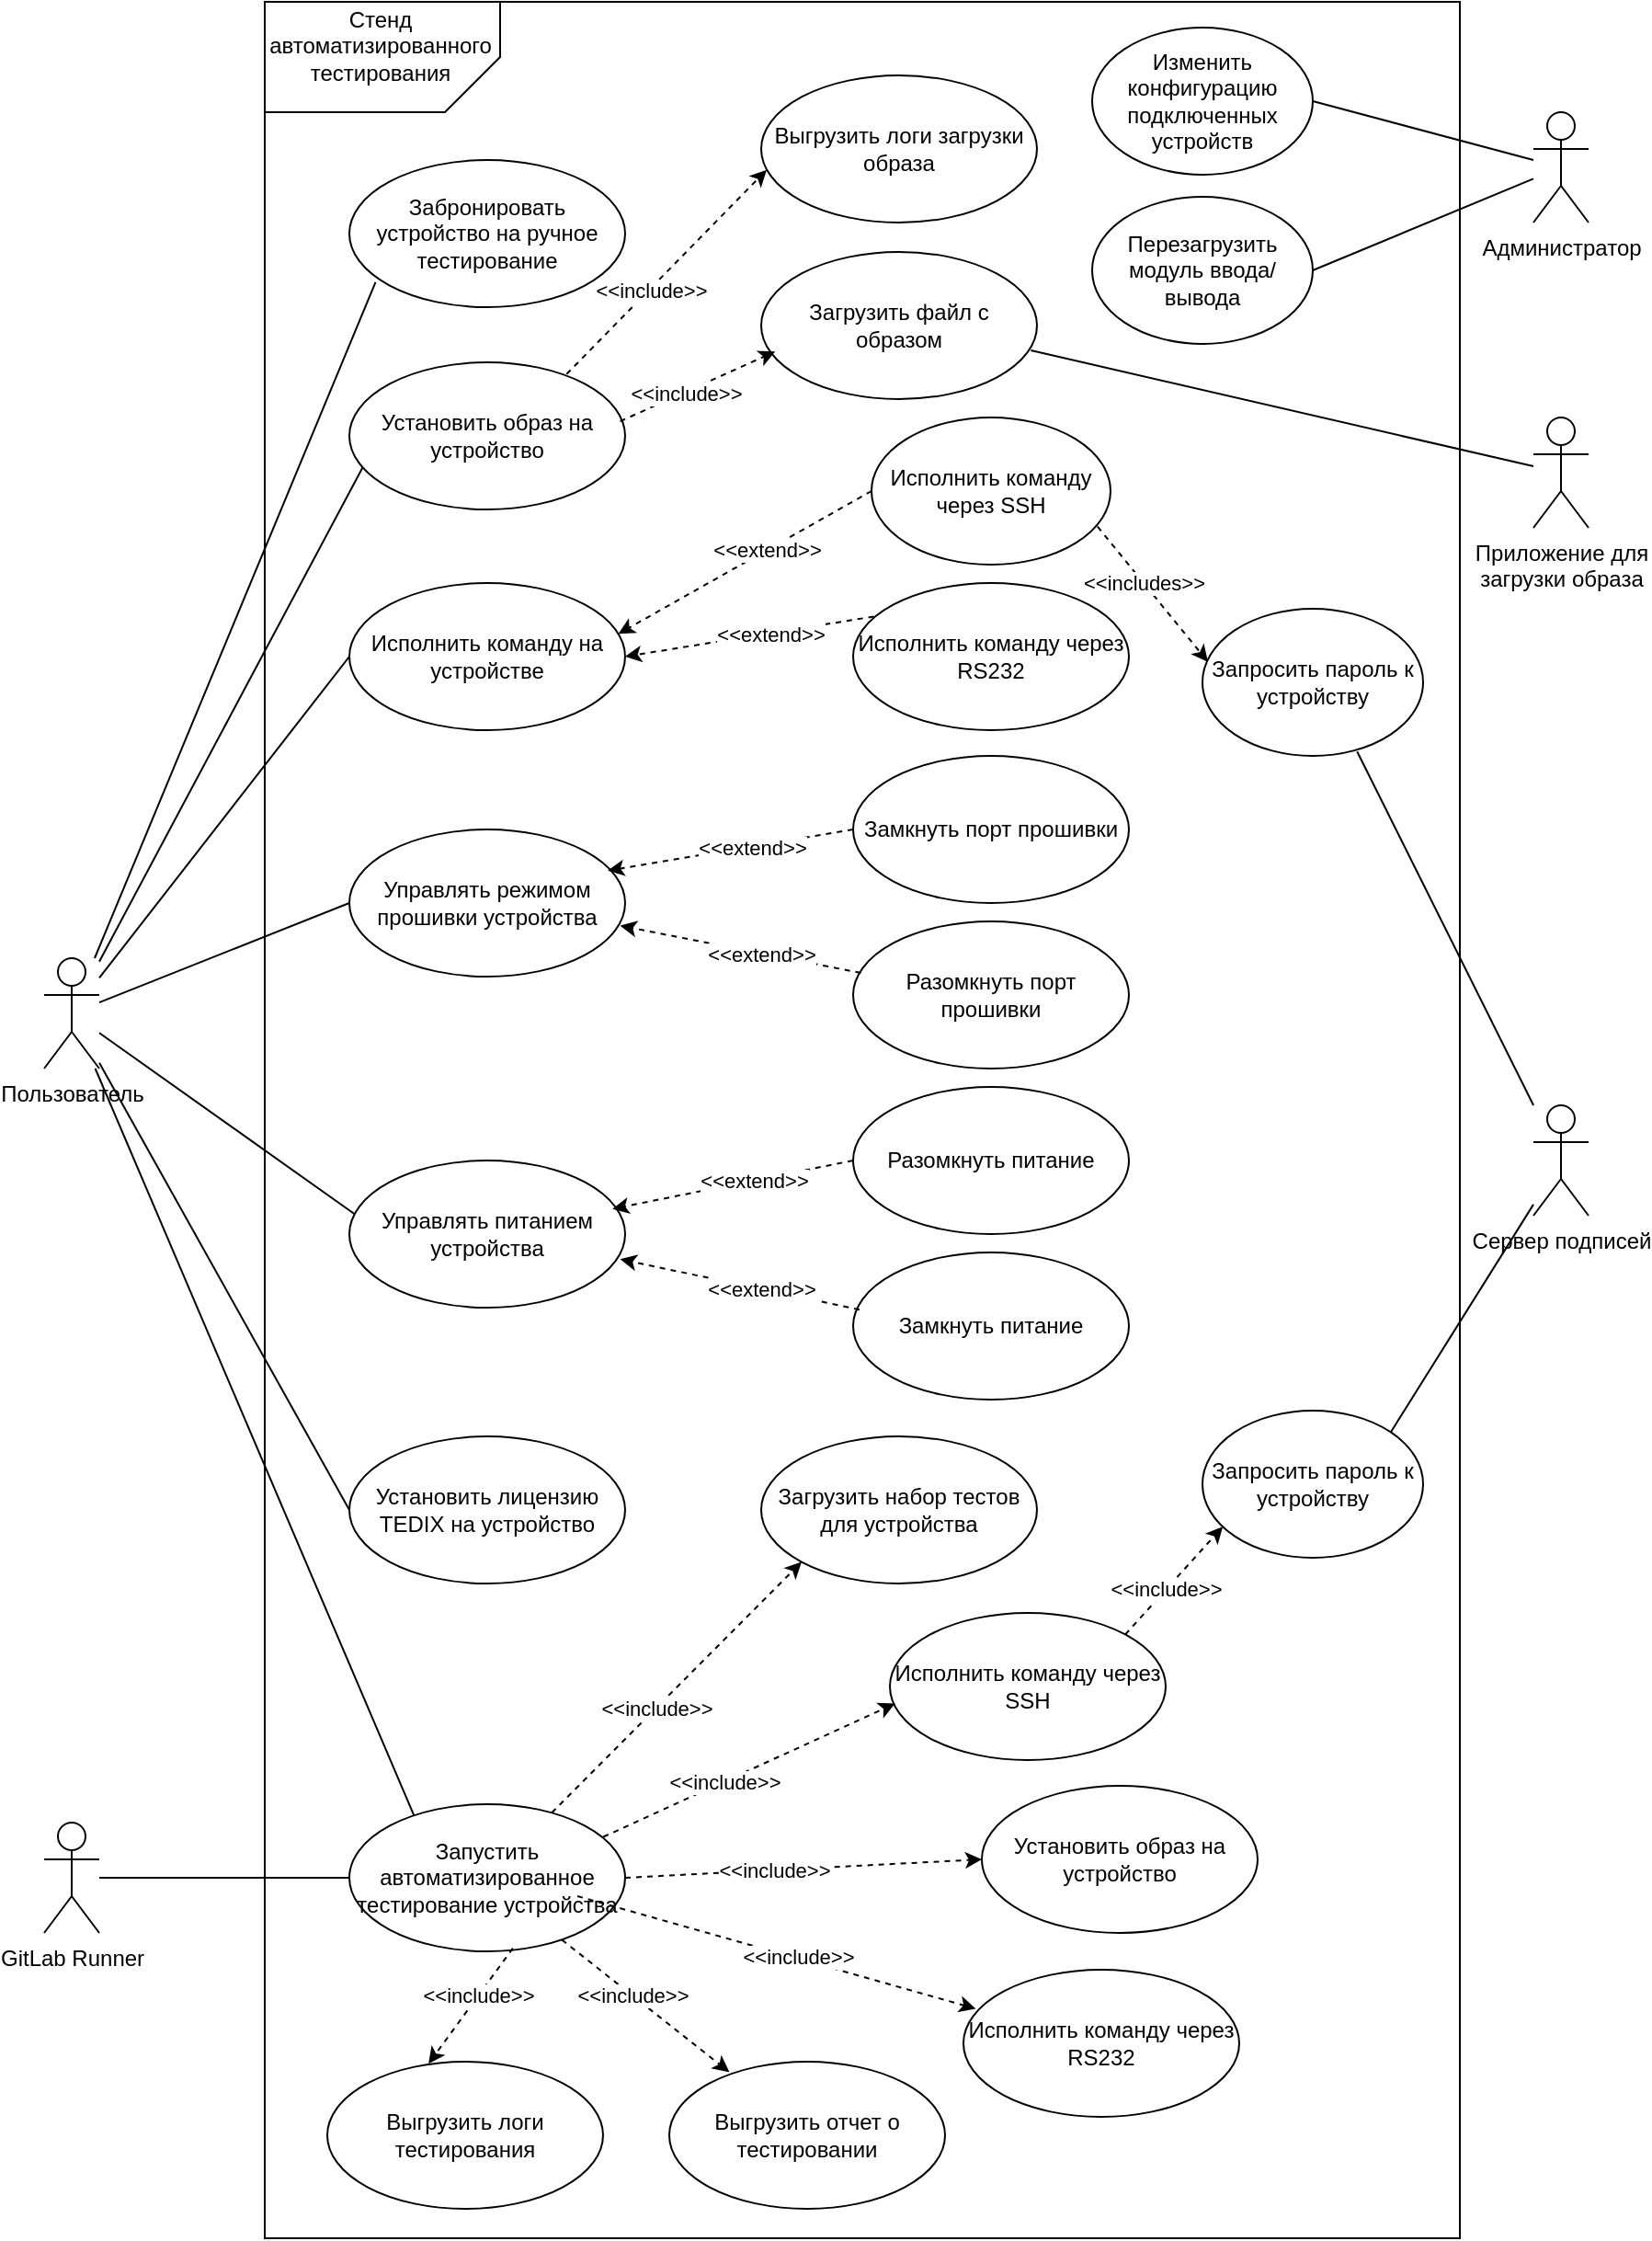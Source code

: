 <mxfile version="26.0.16">
  <diagram name="Страница — 1" id="tv3OFhh-nGFz2-LrM-0U">
    <mxGraphModel dx="1611" dy="858" grid="1" gridSize="10" guides="1" tooltips="1" connect="1" arrows="1" fold="1" page="1" pageScale="1" pageWidth="827" pageHeight="1169" math="0" shadow="0">
      <root>
        <mxCell id="0" />
        <mxCell id="1" parent="0" />
        <mxCell id="fVpxSVorkRqAti9P9Kec-1" value="" style="rounded=0;whiteSpace=wrap;html=1;" parent="1" vertex="1">
          <mxGeometry x="170" y="24" width="650" height="1216" as="geometry" />
        </mxCell>
        <mxCell id="fVpxSVorkRqAti9P9Kec-26" style="rounded=0;orthogonalLoop=1;jettySize=auto;html=1;entryX=0.095;entryY=0.831;entryDx=0;entryDy=0;endArrow=none;startFill=0;entryPerimeter=0;" parent="1" source="fVpxSVorkRqAti9P9Kec-2" target="fVpxSVorkRqAti9P9Kec-7" edge="1">
          <mxGeometry relative="1" as="geometry" />
        </mxCell>
        <mxCell id="fVpxSVorkRqAti9P9Kec-27" style="rounded=0;orthogonalLoop=1;jettySize=auto;html=1;entryX=0.055;entryY=0.691;entryDx=0;entryDy=0;entryPerimeter=0;endArrow=none;startFill=0;" parent="1" source="fVpxSVorkRqAti9P9Kec-2" target="fVpxSVorkRqAti9P9Kec-10" edge="1">
          <mxGeometry relative="1" as="geometry" />
        </mxCell>
        <mxCell id="fVpxSVorkRqAti9P9Kec-29" style="rounded=0;orthogonalLoop=1;jettySize=auto;html=1;entryX=0;entryY=0.5;entryDx=0;entryDy=0;endArrow=none;startFill=0;" parent="1" source="fVpxSVorkRqAti9P9Kec-2" target="fVpxSVorkRqAti9P9Kec-13" edge="1">
          <mxGeometry relative="1" as="geometry" />
        </mxCell>
        <mxCell id="fVpxSVorkRqAti9P9Kec-31" style="rounded=0;orthogonalLoop=1;jettySize=auto;html=1;entryX=0;entryY=0.5;entryDx=0;entryDy=0;endArrow=none;startFill=0;" parent="1" source="fVpxSVorkRqAti9P9Kec-2" target="fVpxSVorkRqAti9P9Kec-12" edge="1">
          <mxGeometry relative="1" as="geometry" />
        </mxCell>
        <mxCell id="fVpxSVorkRqAti9P9Kec-33" style="rounded=0;orthogonalLoop=1;jettySize=auto;html=1;entryX=0;entryY=0.5;entryDx=0;entryDy=0;endArrow=none;startFill=0;" parent="1" source="fVpxSVorkRqAti9P9Kec-2" target="fVpxSVorkRqAti9P9Kec-16" edge="1">
          <mxGeometry relative="1" as="geometry" />
        </mxCell>
        <mxCell id="fVpxSVorkRqAti9P9Kec-34" style="rounded=0;orthogonalLoop=1;jettySize=auto;html=1;entryX=0.235;entryY=0.079;entryDx=0;entryDy=0;entryPerimeter=0;endArrow=none;startFill=0;" parent="1" source="fVpxSVorkRqAti9P9Kec-2" target="fVpxSVorkRqAti9P9Kec-18" edge="1">
          <mxGeometry relative="1" as="geometry" />
        </mxCell>
        <mxCell id="fVpxSVorkRqAti9P9Kec-2" value="Пользователь" style="shape=umlActor;verticalLabelPosition=bottom;verticalAlign=top;html=1;outlineConnect=0;" parent="1" vertex="1">
          <mxGeometry x="50" y="544" width="30" height="60" as="geometry" />
        </mxCell>
        <mxCell id="fVpxSVorkRqAti9P9Kec-32" style="rounded=0;orthogonalLoop=1;jettySize=auto;html=1;entryX=0.025;entryY=0.372;entryDx=0;entryDy=0;entryPerimeter=0;endArrow=none;startFill=0;" parent="1" source="fVpxSVorkRqAti9P9Kec-2" target="fVpxSVorkRqAti9P9Kec-11" edge="1">
          <mxGeometry relative="1" as="geometry">
            <mxPoint x="107" y="304" as="sourcePoint" />
            <mxPoint x="214" y="579" as="targetPoint" />
          </mxGeometry>
        </mxCell>
        <mxCell id="fVpxSVorkRqAti9P9Kec-4" value="" style="shape=card;whiteSpace=wrap;html=1;rotation=-90;direction=east;flipH=0;flipV=1;" parent="1" vertex="1">
          <mxGeometry x="204" y="-10" width="60" height="128" as="geometry" />
        </mxCell>
        <mxCell id="fVpxSVorkRqAti9P9Kec-6" value="Стенд автоматизированного тестирования" style="text;html=1;align=center;verticalAlign=middle;whiteSpace=wrap;rounded=0;" parent="1" vertex="1">
          <mxGeometry x="196" y="30" width="74" height="35" as="geometry" />
        </mxCell>
        <mxCell id="fVpxSVorkRqAti9P9Kec-7" value="Забронировать устройство на ручное тестирование" style="ellipse;whiteSpace=wrap;html=1;" parent="1" vertex="1">
          <mxGeometry x="216" y="110" width="150" height="80" as="geometry" />
        </mxCell>
        <mxCell id="fVpxSVorkRqAti9P9Kec-10" value="Установить образ на устройство" style="ellipse;whiteSpace=wrap;html=1;" parent="1" vertex="1">
          <mxGeometry x="216" y="220" width="150" height="80" as="geometry" />
        </mxCell>
        <mxCell id="fVpxSVorkRqAti9P9Kec-11" value="Управлять питанием устройства" style="ellipse;whiteSpace=wrap;html=1;" parent="1" vertex="1">
          <mxGeometry x="216" y="654" width="150" height="80" as="geometry" />
        </mxCell>
        <mxCell id="fVpxSVorkRqAti9P9Kec-12" value="Управлять режимом прошивки устройства" style="ellipse;whiteSpace=wrap;html=1;" parent="1" vertex="1">
          <mxGeometry x="216" y="474" width="150" height="80" as="geometry" />
        </mxCell>
        <mxCell id="fVpxSVorkRqAti9P9Kec-13" value="Исполнить команду на устройстве" style="ellipse;whiteSpace=wrap;html=1;" parent="1" vertex="1">
          <mxGeometry x="216" y="340" width="150" height="80" as="geometry" />
        </mxCell>
        <mxCell id="fVpxSVorkRqAti9P9Kec-14" value="Исполнить команду через SSH" style="ellipse;whiteSpace=wrap;html=1;" parent="1" vertex="1">
          <mxGeometry x="500" y="250" width="130" height="80" as="geometry" />
        </mxCell>
        <mxCell id="fVpxSVorkRqAti9P9Kec-15" value="Исполнить команду через RS232" style="ellipse;whiteSpace=wrap;html=1;" parent="1" vertex="1">
          <mxGeometry x="490" y="340" width="150" height="80" as="geometry" />
        </mxCell>
        <mxCell id="fVpxSVorkRqAti9P9Kec-16" value="Установить лицензию TEDIX на устройство" style="ellipse;whiteSpace=wrap;html=1;" parent="1" vertex="1">
          <mxGeometry x="216" y="804" width="150" height="80" as="geometry" />
        </mxCell>
        <mxCell id="fVpxSVorkRqAti9P9Kec-19" value="Загрузить файл с образом" style="ellipse;whiteSpace=wrap;html=1;" parent="1" vertex="1">
          <mxGeometry x="440" y="160" width="150" height="80" as="geometry" />
        </mxCell>
        <mxCell id="fVpxSVorkRqAti9P9Kec-22" value="Выгрузить логи загрузки образа" style="ellipse;whiteSpace=wrap;html=1;" parent="1" vertex="1">
          <mxGeometry x="440" y="64" width="150" height="80" as="geometry" />
        </mxCell>
        <mxCell id="fVpxSVorkRqAti9P9Kec-35" style="rounded=0;orthogonalLoop=1;jettySize=auto;html=1;entryX=0;entryY=1;entryDx=0;entryDy=0;dashed=1;" parent="1" source="fVpxSVorkRqAti9P9Kec-18" target="fVpxSVorkRqAti9P9Kec-23" edge="1">
          <mxGeometry relative="1" as="geometry" />
        </mxCell>
        <mxCell id="fVpxSVorkRqAti9P9Kec-40" value="&amp;lt;&amp;lt;include&amp;gt;&amp;gt;" style="edgeLabel;html=1;align=center;verticalAlign=middle;resizable=0;points=[];" parent="fVpxSVorkRqAti9P9Kec-35" vertex="1" connectable="0">
          <mxGeometry x="-0.171" relative="1" as="geometry">
            <mxPoint as="offset" />
          </mxGeometry>
        </mxCell>
        <mxCell id="fVpxSVorkRqAti9P9Kec-18" value="Запустить автоматизированное тестирование устройства" style="ellipse;whiteSpace=wrap;html=1;" parent="1" vertex="1">
          <mxGeometry x="216" y="1004" width="150" height="80" as="geometry" />
        </mxCell>
        <mxCell id="fVpxSVorkRqAti9P9Kec-23" value="Загрузить набор тестов для устройства" style="ellipse;whiteSpace=wrap;html=1;" parent="1" vertex="1">
          <mxGeometry x="440" y="804" width="150" height="80" as="geometry" />
        </mxCell>
        <mxCell id="fVpxSVorkRqAti9P9Kec-21" value="Выгрузить логи тестирования" style="ellipse;whiteSpace=wrap;html=1;" parent="1" vertex="1">
          <mxGeometry x="204" y="1144" width="150" height="80" as="geometry" />
        </mxCell>
        <mxCell id="fVpxSVorkRqAti9P9Kec-24" value="Выгрузить отчет о тестировании" style="ellipse;whiteSpace=wrap;html=1;" parent="1" vertex="1">
          <mxGeometry x="390" y="1144" width="150" height="80" as="geometry" />
        </mxCell>
        <mxCell id="fVpxSVorkRqAti9P9Kec-38" value="Установить образ на устройство" style="ellipse;whiteSpace=wrap;html=1;" parent="1" vertex="1">
          <mxGeometry x="560" y="994" width="150" height="80" as="geometry" />
        </mxCell>
        <mxCell id="fVpxSVorkRqAti9P9Kec-41" style="rounded=0;orthogonalLoop=1;jettySize=auto;html=1;entryX=0;entryY=0.5;entryDx=0;entryDy=0;dashed=1;exitX=1;exitY=0.5;exitDx=0;exitDy=0;" parent="1" source="fVpxSVorkRqAti9P9Kec-18" target="fVpxSVorkRqAti9P9Kec-38" edge="1">
          <mxGeometry relative="1" as="geometry">
            <mxPoint x="320" y="784" as="sourcePoint" />
            <mxPoint x="451" y="684" as="targetPoint" />
          </mxGeometry>
        </mxCell>
        <mxCell id="fVpxSVorkRqAti9P9Kec-42" value="&amp;lt;&amp;lt;include&amp;gt;&amp;gt;" style="edgeLabel;html=1;align=center;verticalAlign=middle;resizable=0;points=[];" parent="fVpxSVorkRqAti9P9Kec-41" vertex="1" connectable="0">
          <mxGeometry x="-0.171" relative="1" as="geometry">
            <mxPoint as="offset" />
          </mxGeometry>
        </mxCell>
        <mxCell id="fVpxSVorkRqAti9P9Kec-43" value="Исполнить команду через SSH" style="ellipse;whiteSpace=wrap;html=1;" parent="1" vertex="1">
          <mxGeometry x="510" y="900" width="150" height="80" as="geometry" />
        </mxCell>
        <mxCell id="fVpxSVorkRqAti9P9Kec-45" style="rounded=0;orthogonalLoop=1;jettySize=auto;html=1;entryX=0.019;entryY=0.616;entryDx=0;entryDy=0;dashed=1;exitX=0.921;exitY=0.222;exitDx=0;exitDy=0;entryPerimeter=0;exitPerimeter=0;" parent="1" source="fVpxSVorkRqAti9P9Kec-18" target="fVpxSVorkRqAti9P9Kec-43" edge="1">
          <mxGeometry relative="1" as="geometry">
            <mxPoint x="336" y="799" as="sourcePoint" />
            <mxPoint x="441" y="769" as="targetPoint" />
          </mxGeometry>
        </mxCell>
        <mxCell id="fVpxSVorkRqAti9P9Kec-46" value="&amp;lt;&amp;lt;include&amp;gt;&amp;gt;" style="edgeLabel;html=1;align=center;verticalAlign=middle;resizable=0;points=[];" parent="fVpxSVorkRqAti9P9Kec-45" vertex="1" connectable="0">
          <mxGeometry x="-0.171" relative="1" as="geometry">
            <mxPoint as="offset" />
          </mxGeometry>
        </mxCell>
        <mxCell id="fVpxSVorkRqAti9P9Kec-47" value="Исполнить команду через RS232" style="ellipse;whiteSpace=wrap;html=1;" parent="1" vertex="1">
          <mxGeometry x="550" y="1094" width="150" height="80" as="geometry" />
        </mxCell>
        <mxCell id="fVpxSVorkRqAti9P9Kec-49" style="rounded=0;orthogonalLoop=1;jettySize=auto;html=1;entryX=0.045;entryY=0.265;entryDx=0;entryDy=0;dashed=1;exitX=0.827;exitY=0.625;exitDx=0;exitDy=0;entryPerimeter=0;exitPerimeter=0;" parent="1" source="fVpxSVorkRqAti9P9Kec-18" target="fVpxSVorkRqAti9P9Kec-47" edge="1">
          <mxGeometry relative="1" as="geometry">
            <mxPoint x="339" y="822" as="sourcePoint" />
            <mxPoint x="454" y="844" as="targetPoint" />
          </mxGeometry>
        </mxCell>
        <mxCell id="MYcgDrzrPhXqGEoLldEL-10" value="&amp;lt;&amp;lt;include&amp;gt;&amp;gt;" style="edgeLabel;html=1;align=center;verticalAlign=middle;resizable=0;points=[];" vertex="1" connectable="0" parent="fVpxSVorkRqAti9P9Kec-49">
          <mxGeometry x="0.104" y="1" relative="1" as="geometry">
            <mxPoint as="offset" />
          </mxGeometry>
        </mxCell>
        <mxCell id="fVpxSVorkRqAti9P9Kec-51" style="rounded=0;orthogonalLoop=1;jettySize=auto;html=1;entryX=0.218;entryY=0.071;entryDx=0;entryDy=0;dashed=1;exitX=0.771;exitY=0.922;exitDx=0;exitDy=0;exitPerimeter=0;entryPerimeter=0;" parent="1" source="fVpxSVorkRqAti9P9Kec-18" target="fVpxSVorkRqAti9P9Kec-24" edge="1">
          <mxGeometry relative="1" as="geometry">
            <mxPoint x="322" y="842" as="sourcePoint" />
            <mxPoint x="501" y="844" as="targetPoint" />
          </mxGeometry>
        </mxCell>
        <mxCell id="fVpxSVorkRqAti9P9Kec-52" value="&amp;lt;&amp;lt;include&amp;gt;&amp;gt;" style="edgeLabel;html=1;align=center;verticalAlign=middle;resizable=0;points=[];" parent="fVpxSVorkRqAti9P9Kec-51" vertex="1" connectable="0">
          <mxGeometry x="-0.171" relative="1" as="geometry">
            <mxPoint as="offset" />
          </mxGeometry>
        </mxCell>
        <mxCell id="fVpxSVorkRqAti9P9Kec-53" style="rounded=0;orthogonalLoop=1;jettySize=auto;html=1;entryX=0.367;entryY=0.014;entryDx=0;entryDy=0;dashed=1;exitX=0.593;exitY=0.979;exitDx=0;exitDy=0;exitPerimeter=0;entryPerimeter=0;" parent="1" source="fVpxSVorkRqAti9P9Kec-18" target="fVpxSVorkRqAti9P9Kec-21" edge="1">
          <mxGeometry relative="1" as="geometry">
            <mxPoint x="313" y="848" as="sourcePoint" />
            <mxPoint x="448" y="926" as="targetPoint" />
          </mxGeometry>
        </mxCell>
        <mxCell id="fVpxSVorkRqAti9P9Kec-54" value="&amp;lt;&amp;lt;include&amp;gt;&amp;gt;" style="edgeLabel;html=1;align=center;verticalAlign=middle;resizable=0;points=[];" parent="fVpxSVorkRqAti9P9Kec-53" vertex="1" connectable="0">
          <mxGeometry x="-0.171" relative="1" as="geometry">
            <mxPoint as="offset" />
          </mxGeometry>
        </mxCell>
        <mxCell id="fVpxSVorkRqAti9P9Kec-56" style="rounded=0;orthogonalLoop=1;jettySize=auto;html=1;entryX=0.975;entryY=0.346;entryDx=0;entryDy=0;dashed=1;exitX=0;exitY=0.5;exitDx=0;exitDy=0;entryPerimeter=0;" parent="1" source="fVpxSVorkRqAti9P9Kec-14" target="fVpxSVorkRqAti9P9Kec-13" edge="1">
          <mxGeometry relative="1" as="geometry">
            <mxPoint x="311" y="780" as="sourcePoint" />
            <mxPoint x="470" y="604" as="targetPoint" />
          </mxGeometry>
        </mxCell>
        <mxCell id="fVpxSVorkRqAti9P9Kec-57" value="&amp;lt;&amp;lt;extend&amp;gt;&amp;gt;" style="edgeLabel;html=1;align=center;verticalAlign=middle;resizable=0;points=[];" parent="fVpxSVorkRqAti9P9Kec-56" vertex="1" connectable="0">
          <mxGeometry x="-0.171" relative="1" as="geometry">
            <mxPoint as="offset" />
          </mxGeometry>
        </mxCell>
        <mxCell id="fVpxSVorkRqAti9P9Kec-59" style="rounded=0;orthogonalLoop=1;jettySize=auto;html=1;entryX=1;entryY=0.5;entryDx=0;entryDy=0;dashed=1;exitX=0.075;exitY=0.228;exitDx=0;exitDy=0;exitPerimeter=0;" parent="1" source="fVpxSVorkRqAti9P9Kec-15" target="fVpxSVorkRqAti9P9Kec-13" edge="1">
          <mxGeometry relative="1" as="geometry">
            <mxPoint x="440" y="324" as="sourcePoint" />
            <mxPoint x="339" y="343" as="targetPoint" />
          </mxGeometry>
        </mxCell>
        <mxCell id="fVpxSVorkRqAti9P9Kec-60" value="&amp;lt;&amp;lt;extend&amp;gt;&amp;gt;" style="edgeLabel;html=1;align=center;verticalAlign=middle;resizable=0;points=[];" parent="fVpxSVorkRqAti9P9Kec-59" vertex="1" connectable="0">
          <mxGeometry x="-0.171" relative="1" as="geometry">
            <mxPoint as="offset" />
          </mxGeometry>
        </mxCell>
        <mxCell id="fVpxSVorkRqAti9P9Kec-61" style="rounded=0;orthogonalLoop=1;jettySize=auto;html=1;entryX=0.051;entryY=0.677;entryDx=0;entryDy=0;dashed=1;entryPerimeter=0;exitX=0.982;exitY=0.401;exitDx=0;exitDy=0;exitPerimeter=0;" parent="1" source="fVpxSVorkRqAti9P9Kec-10" target="fVpxSVorkRqAti9P9Kec-19" edge="1">
          <mxGeometry relative="1" as="geometry">
            <mxPoint x="311" y="780" as="sourcePoint" />
            <mxPoint x="470" y="604" as="targetPoint" />
          </mxGeometry>
        </mxCell>
        <mxCell id="fVpxSVorkRqAti9P9Kec-62" value="&amp;lt;&amp;lt;include&amp;gt;&amp;gt;" style="edgeLabel;html=1;align=center;verticalAlign=middle;resizable=0;points=[];" parent="fVpxSVorkRqAti9P9Kec-61" vertex="1" connectable="0">
          <mxGeometry x="-0.171" relative="1" as="geometry">
            <mxPoint as="offset" />
          </mxGeometry>
        </mxCell>
        <mxCell id="fVpxSVorkRqAti9P9Kec-63" style="rounded=0;orthogonalLoop=1;jettySize=auto;html=1;entryX=0.02;entryY=0.642;entryDx=0;entryDy=0;dashed=1;exitX=0.788;exitY=0.08;exitDx=0;exitDy=0;exitPerimeter=0;entryPerimeter=0;" parent="1" source="fVpxSVorkRqAti9P9Kec-10" target="fVpxSVorkRqAti9P9Kec-22" edge="1">
          <mxGeometry relative="1" as="geometry">
            <mxPoint x="331" y="791" as="sourcePoint" />
            <mxPoint x="511" y="674" as="targetPoint" />
          </mxGeometry>
        </mxCell>
        <mxCell id="fVpxSVorkRqAti9P9Kec-64" value="&amp;lt;&amp;lt;include&amp;gt;&amp;gt;" style="edgeLabel;html=1;align=center;verticalAlign=middle;resizable=0;points=[];" parent="fVpxSVorkRqAti9P9Kec-63" vertex="1" connectable="0">
          <mxGeometry x="-0.171" relative="1" as="geometry">
            <mxPoint as="offset" />
          </mxGeometry>
        </mxCell>
        <mxCell id="fVpxSVorkRqAti9P9Kec-110" value="Разомкнуть порт прошивки" style="ellipse;whiteSpace=wrap;html=1;" parent="1" vertex="1">
          <mxGeometry x="490" y="524" width="150" height="80" as="geometry" />
        </mxCell>
        <mxCell id="fVpxSVorkRqAti9P9Kec-111" value="Замкнуть порт прошивки" style="ellipse;whiteSpace=wrap;html=1;" parent="1" vertex="1">
          <mxGeometry x="490" y="434" width="150" height="80" as="geometry" />
        </mxCell>
        <mxCell id="fVpxSVorkRqAti9P9Kec-114" value="Разомкнуть питание" style="ellipse;whiteSpace=wrap;html=1;" parent="1" vertex="1">
          <mxGeometry x="490" y="614" width="150" height="80" as="geometry" />
        </mxCell>
        <mxCell id="fVpxSVorkRqAti9P9Kec-115" value="Замкнуть питание" style="ellipse;whiteSpace=wrap;html=1;" parent="1" vertex="1">
          <mxGeometry x="490" y="704" width="150" height="80" as="geometry" />
        </mxCell>
        <mxCell id="fVpxSVorkRqAti9P9Kec-116" style="rounded=0;orthogonalLoop=1;jettySize=auto;html=1;entryX=0.937;entryY=0.28;entryDx=0;entryDy=0;dashed=1;exitX=0;exitY=0.5;exitDx=0;exitDy=0;entryPerimeter=0;" parent="1" source="fVpxSVorkRqAti9P9Kec-111" target="fVpxSVorkRqAti9P9Kec-12" edge="1">
          <mxGeometry relative="1" as="geometry">
            <mxPoint x="511" y="362" as="sourcePoint" />
            <mxPoint x="376" y="364" as="targetPoint" />
          </mxGeometry>
        </mxCell>
        <mxCell id="fVpxSVorkRqAti9P9Kec-117" value="&amp;lt;&amp;lt;extend&amp;gt;&amp;gt;" style="edgeLabel;html=1;align=center;verticalAlign=middle;resizable=0;points=[];" parent="fVpxSVorkRqAti9P9Kec-116" vertex="1" connectable="0">
          <mxGeometry x="-0.171" relative="1" as="geometry">
            <mxPoint as="offset" />
          </mxGeometry>
        </mxCell>
        <mxCell id="fVpxSVorkRqAti9P9Kec-118" style="rounded=0;orthogonalLoop=1;jettySize=auto;html=1;entryX=0.982;entryY=0.654;entryDx=0;entryDy=0;dashed=1;exitX=0.028;exitY=0.35;exitDx=0;exitDy=0;entryPerimeter=0;exitPerimeter=0;" parent="1" source="fVpxSVorkRqAti9P9Kec-110" target="fVpxSVorkRqAti9P9Kec-12" edge="1">
          <mxGeometry relative="1" as="geometry">
            <mxPoint x="500" y="484" as="sourcePoint" />
            <mxPoint x="367" y="506" as="targetPoint" />
          </mxGeometry>
        </mxCell>
        <mxCell id="fVpxSVorkRqAti9P9Kec-119" value="&amp;lt;&amp;lt;extend&amp;gt;&amp;gt;" style="edgeLabel;html=1;align=center;verticalAlign=middle;resizable=0;points=[];" parent="fVpxSVorkRqAti9P9Kec-118" vertex="1" connectable="0">
          <mxGeometry x="-0.171" relative="1" as="geometry">
            <mxPoint as="offset" />
          </mxGeometry>
        </mxCell>
        <mxCell id="fVpxSVorkRqAti9P9Kec-120" style="rounded=0;orthogonalLoop=1;jettySize=auto;html=1;entryX=0.954;entryY=0.329;entryDx=0;entryDy=0;dashed=1;exitX=0;exitY=0.5;exitDx=0;exitDy=0;entryPerimeter=0;" parent="1" source="fVpxSVorkRqAti9P9Kec-114" target="fVpxSVorkRqAti9P9Kec-11" edge="1">
          <mxGeometry relative="1" as="geometry">
            <mxPoint x="504" y="562" as="sourcePoint" />
            <mxPoint x="373" y="536" as="targetPoint" />
          </mxGeometry>
        </mxCell>
        <mxCell id="fVpxSVorkRqAti9P9Kec-121" value="&amp;lt;&amp;lt;extend&amp;gt;&amp;gt;" style="edgeLabel;html=1;align=center;verticalAlign=middle;resizable=0;points=[];" parent="fVpxSVorkRqAti9P9Kec-120" vertex="1" connectable="0">
          <mxGeometry x="-0.171" relative="1" as="geometry">
            <mxPoint as="offset" />
          </mxGeometry>
        </mxCell>
        <mxCell id="fVpxSVorkRqAti9P9Kec-122" style="rounded=0;orthogonalLoop=1;jettySize=auto;html=1;entryX=0.982;entryY=0.671;entryDx=0;entryDy=0;dashed=1;exitX=0.023;exitY=0.389;exitDx=0;exitDy=0;entryPerimeter=0;exitPerimeter=0;" parent="1" source="fVpxSVorkRqAti9P9Kec-115" target="fVpxSVorkRqAti9P9Kec-11" edge="1">
          <mxGeometry relative="1" as="geometry">
            <mxPoint x="500" y="664" as="sourcePoint" />
            <mxPoint x="369" y="690" as="targetPoint" />
          </mxGeometry>
        </mxCell>
        <mxCell id="fVpxSVorkRqAti9P9Kec-123" value="&amp;lt;&amp;lt;extend&amp;gt;&amp;gt;" style="edgeLabel;html=1;align=center;verticalAlign=middle;resizable=0;points=[];" parent="fVpxSVorkRqAti9P9Kec-122" vertex="1" connectable="0">
          <mxGeometry x="-0.171" relative="1" as="geometry">
            <mxPoint as="offset" />
          </mxGeometry>
        </mxCell>
        <mxCell id="fVpxSVorkRqAti9P9Kec-131" style="rounded=0;orthogonalLoop=1;jettySize=auto;html=1;entryX=1;entryY=0.5;entryDx=0;entryDy=0;endArrow=none;startFill=0;" parent="1" source="fVpxSVorkRqAti9P9Kec-126" target="fVpxSVorkRqAti9P9Kec-127" edge="1">
          <mxGeometry relative="1" as="geometry" />
        </mxCell>
        <mxCell id="fVpxSVorkRqAti9P9Kec-132" style="rounded=0;orthogonalLoop=1;jettySize=auto;html=1;entryX=1;entryY=0.5;entryDx=0;entryDy=0;endArrow=none;startFill=0;" parent="1" source="fVpxSVorkRqAti9P9Kec-126" target="fVpxSVorkRqAti9P9Kec-128" edge="1">
          <mxGeometry relative="1" as="geometry" />
        </mxCell>
        <mxCell id="fVpxSVorkRqAti9P9Kec-126" value="Администратор" style="shape=umlActor;verticalLabelPosition=bottom;verticalAlign=top;html=1;outlineConnect=0;" parent="1" vertex="1">
          <mxGeometry x="860" y="84" width="30" height="60" as="geometry" />
        </mxCell>
        <mxCell id="fVpxSVorkRqAti9P9Kec-127" value="Изменить конфигурацию подключенных устройств" style="ellipse;whiteSpace=wrap;html=1;" parent="1" vertex="1">
          <mxGeometry x="620" y="38" width="120" height="80" as="geometry" />
        </mxCell>
        <mxCell id="fVpxSVorkRqAti9P9Kec-128" value="Перезагрузить модуль ввода/вывода" style="ellipse;whiteSpace=wrap;html=1;" parent="1" vertex="1">
          <mxGeometry x="620" y="130" width="120" height="80" as="geometry" />
        </mxCell>
        <mxCell id="fVpxSVorkRqAti9P9Kec-141" style="rounded=0;orthogonalLoop=1;jettySize=auto;html=1;entryX=0;entryY=0.5;entryDx=0;entryDy=0;endArrow=none;startFill=0;" parent="1" source="fVpxSVorkRqAti9P9Kec-140" target="fVpxSVorkRqAti9P9Kec-18" edge="1">
          <mxGeometry relative="1" as="geometry" />
        </mxCell>
        <mxCell id="fVpxSVorkRqAti9P9Kec-140" value="GitLab Runner" style="shape=umlActor;verticalLabelPosition=bottom;verticalAlign=top;html=1;outlineConnect=0;" parent="1" vertex="1">
          <mxGeometry x="50" y="1014" width="30" height="60" as="geometry" />
        </mxCell>
        <mxCell id="MYcgDrzrPhXqGEoLldEL-8" style="rounded=0;orthogonalLoop=1;jettySize=auto;html=1;entryX=0.701;entryY=0.97;entryDx=0;entryDy=0;endArrow=none;startFill=0;entryPerimeter=0;" edge="1" parent="1" source="MYcgDrzrPhXqGEoLldEL-1" target="MYcgDrzrPhXqGEoLldEL-2">
          <mxGeometry relative="1" as="geometry" />
        </mxCell>
        <mxCell id="MYcgDrzrPhXqGEoLldEL-9" style="rounded=0;orthogonalLoop=1;jettySize=auto;html=1;entryX=1;entryY=0;entryDx=0;entryDy=0;endArrow=none;startFill=0;" edge="1" parent="1" source="MYcgDrzrPhXqGEoLldEL-1" target="MYcgDrzrPhXqGEoLldEL-5">
          <mxGeometry relative="1" as="geometry" />
        </mxCell>
        <mxCell id="MYcgDrzrPhXqGEoLldEL-1" value="Сервер подписей" style="shape=umlActor;verticalLabelPosition=bottom;verticalAlign=top;html=1;outlineConnect=0;" vertex="1" parent="1">
          <mxGeometry x="860" y="624" width="30" height="60" as="geometry" />
        </mxCell>
        <mxCell id="MYcgDrzrPhXqGEoLldEL-2" value="Запросить пароль к устройству" style="ellipse;whiteSpace=wrap;html=1;" vertex="1" parent="1">
          <mxGeometry x="680" y="354" width="120" height="80" as="geometry" />
        </mxCell>
        <mxCell id="MYcgDrzrPhXqGEoLldEL-3" style="rounded=0;orthogonalLoop=1;jettySize=auto;html=1;entryX=0.025;entryY=0.361;entryDx=0;entryDy=0;dashed=1;exitX=0.946;exitY=0.742;exitDx=0;exitDy=0;entryPerimeter=0;exitPerimeter=0;" edge="1" parent="1" source="fVpxSVorkRqAti9P9Kec-14" target="MYcgDrzrPhXqGEoLldEL-2">
          <mxGeometry relative="1" as="geometry">
            <mxPoint x="500" y="294" as="sourcePoint" />
            <mxPoint x="372" y="352" as="targetPoint" />
          </mxGeometry>
        </mxCell>
        <mxCell id="MYcgDrzrPhXqGEoLldEL-4" value="&amp;lt;&amp;lt;includes&amp;gt;&amp;gt;" style="edgeLabel;html=1;align=center;verticalAlign=middle;resizable=0;points=[];" vertex="1" connectable="0" parent="MYcgDrzrPhXqGEoLldEL-3">
          <mxGeometry x="-0.171" relative="1" as="geometry">
            <mxPoint as="offset" />
          </mxGeometry>
        </mxCell>
        <mxCell id="MYcgDrzrPhXqGEoLldEL-5" value="Запросить пароль к устройству" style="ellipse;whiteSpace=wrap;html=1;" vertex="1" parent="1">
          <mxGeometry x="680" y="790" width="120" height="80" as="geometry" />
        </mxCell>
        <mxCell id="MYcgDrzrPhXqGEoLldEL-6" style="rounded=0;orthogonalLoop=1;jettySize=auto;html=1;entryX=0.092;entryY=0.789;entryDx=0;entryDy=0;dashed=1;exitX=1;exitY=0;exitDx=0;exitDy=0;entryPerimeter=0;" edge="1" parent="1" target="MYcgDrzrPhXqGEoLldEL-5" source="fVpxSVorkRqAti9P9Kec-43">
          <mxGeometry relative="1" as="geometry">
            <mxPoint x="610" y="1040" as="sourcePoint" />
            <mxPoint x="392" y="1112" as="targetPoint" />
          </mxGeometry>
        </mxCell>
        <mxCell id="MYcgDrzrPhXqGEoLldEL-7" value="&amp;lt;&amp;lt;include&amp;gt;&amp;gt;" style="edgeLabel;html=1;align=center;verticalAlign=middle;resizable=0;points=[];" vertex="1" connectable="0" parent="MYcgDrzrPhXqGEoLldEL-6">
          <mxGeometry x="-0.171" relative="1" as="geometry">
            <mxPoint as="offset" />
          </mxGeometry>
        </mxCell>
        <mxCell id="MYcgDrzrPhXqGEoLldEL-13" value="Приложение для&lt;div&gt;загрузки образа&lt;/div&gt;" style="shape=umlActor;verticalLabelPosition=bottom;verticalAlign=top;html=1;outlineConnect=0;" vertex="1" parent="1">
          <mxGeometry x="860" y="250" width="30" height="60" as="geometry" />
        </mxCell>
        <mxCell id="MYcgDrzrPhXqGEoLldEL-14" style="rounded=0;orthogonalLoop=1;jettySize=auto;html=1;entryX=0.978;entryY=0.669;entryDx=0;entryDy=0;endArrow=none;startFill=0;entryPerimeter=0;" edge="1" parent="1" source="MYcgDrzrPhXqGEoLldEL-13" target="fVpxSVorkRqAti9P9Kec-19">
          <mxGeometry relative="1" as="geometry">
            <mxPoint x="870" y="-66" as="sourcePoint" />
            <mxPoint x="710" y="280" as="targetPoint" />
          </mxGeometry>
        </mxCell>
      </root>
    </mxGraphModel>
  </diagram>
</mxfile>
